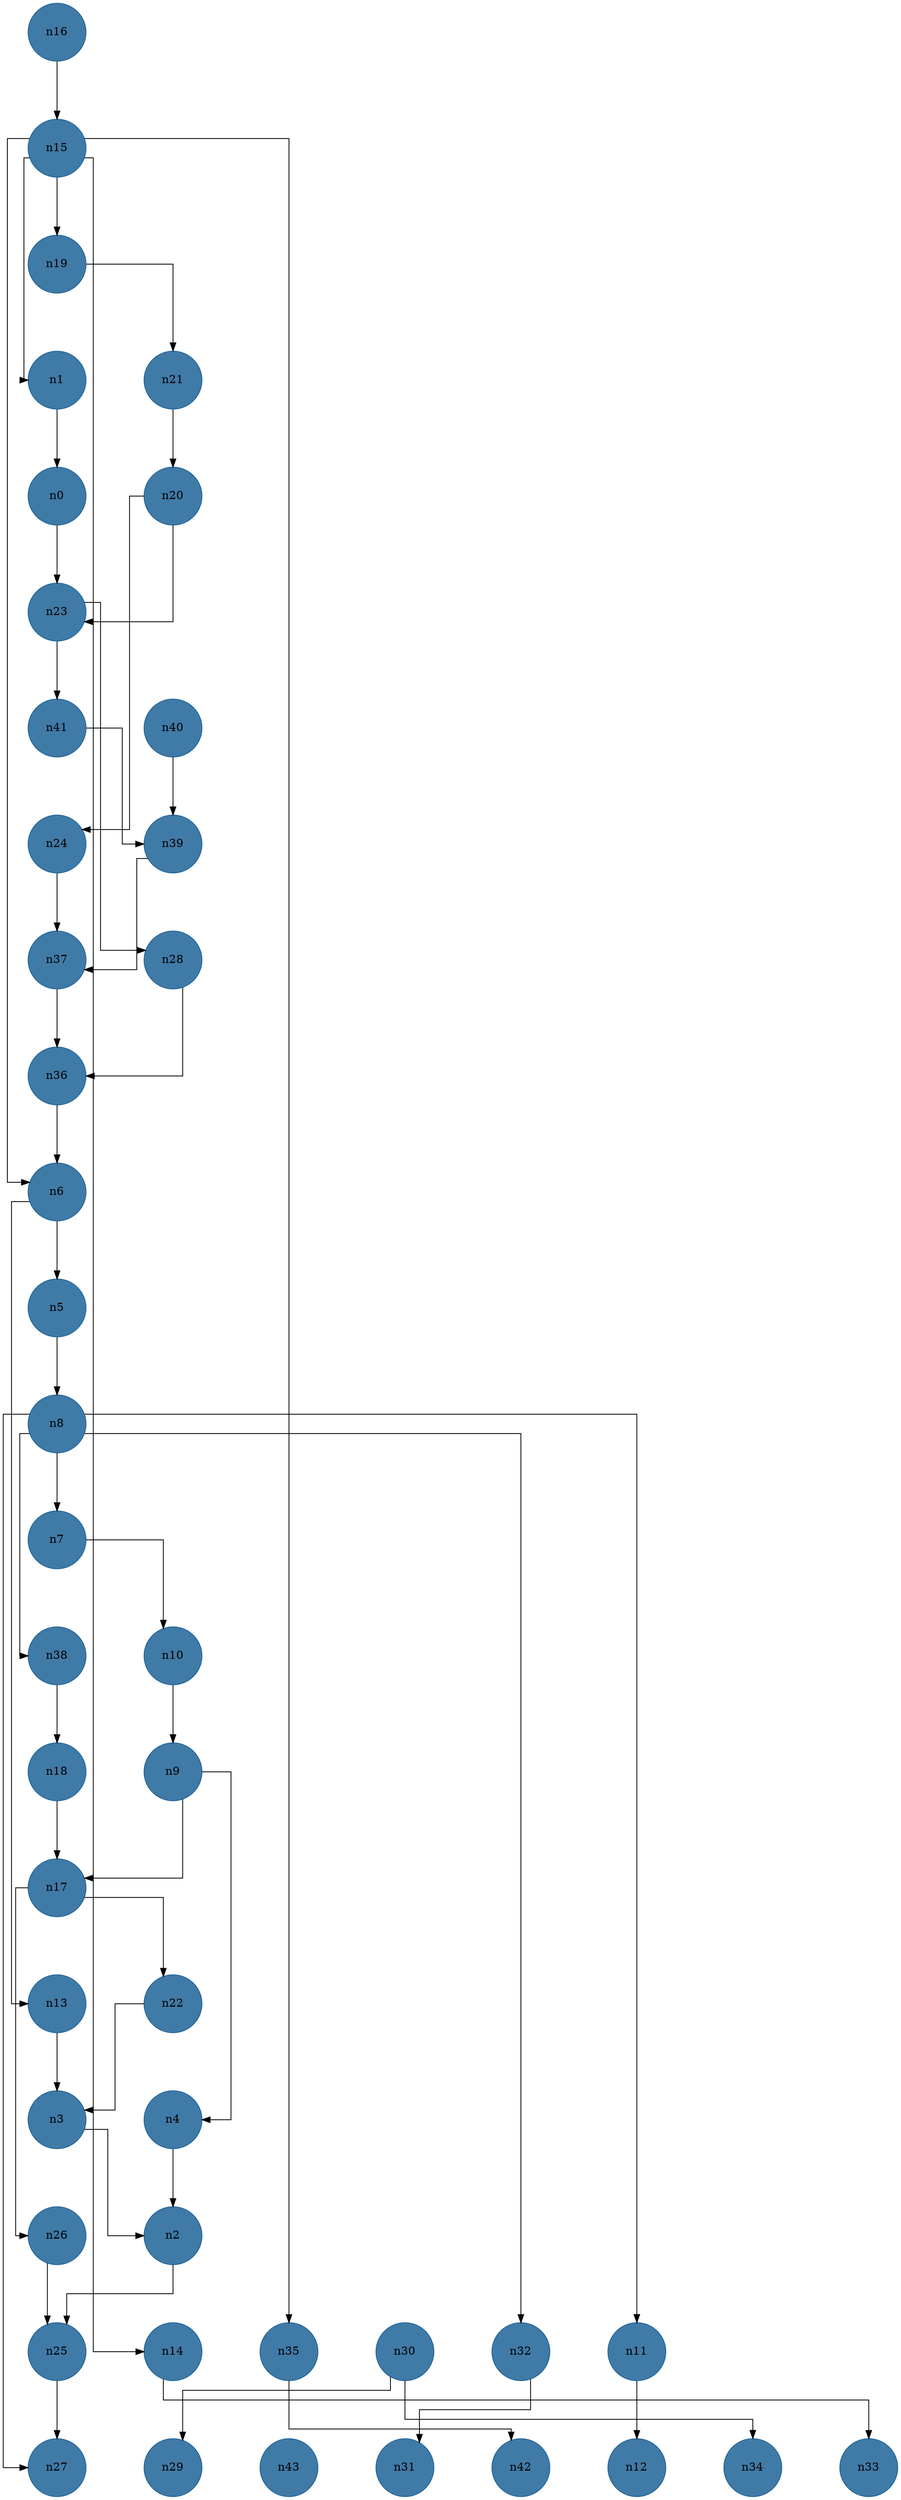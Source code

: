 //do not use DOT to generate pdf use NEATO or FDP
digraph{
layout="neato";
splines="ortho";
n16[shape="ellipse", style="filled", color="#004E8ABF", pos="0,44!", height="1", width="1"];
n16 -> n15;
n15[shape="ellipse", style="filled", color="#004E8ABF", pos="0,42!", height="1", width="1"];
n15 -> n14;
n15 -> n35;
n15 -> n1;
n15 -> n19;
n15 -> n6;
n19[shape="ellipse", style="filled", color="#004E8ABF", pos="0,40!", height="1", width="1"];
n19 -> n21;
n1[shape="ellipse", style="filled", color="#004E8ABF", pos="0,38!", height="1", width="1"];
n1 -> n0;
n21[shape="ellipse", style="filled", color="#004E8ABF", pos="2,38!", height="1", width="1"];
n21 -> n20;
n0[shape="ellipse", style="filled", color="#004E8ABF", pos="0,36!", height="1", width="1"];
n0 -> n23;
n20[shape="ellipse", style="filled", color="#004E8ABF", pos="2,36!", height="1", width="1"];
n20 -> n24;
n20 -> n23;
n23[shape="ellipse", style="filled", color="#004E8ABF", pos="0,34!", height="1", width="1"];
n23 -> n28;
n23 -> n41;
n41[shape="ellipse", style="filled", color="#004E8ABF", pos="0,32!", height="1", width="1"];
n41 -> n39;
n40[shape="ellipse", style="filled", color="#004E8ABF", pos="2,32!", height="1", width="1"];
n40 -> n39;
n24[shape="ellipse", style="filled", color="#004E8ABF", pos="0,30!", height="1", width="1"];
n24 -> n37;
n39[shape="ellipse", style="filled", color="#004E8ABF", pos="2,30!", height="1", width="1"];
n39 -> n37;
n37[shape="ellipse", style="filled", color="#004E8ABF", pos="0,28!", height="1", width="1"];
n37 -> n36;
n28[shape="ellipse", style="filled", color="#004E8ABF", pos="2,28!", height="1", width="1"];
n28 -> n36;
n36[shape="ellipse", style="filled", color="#004E8ABF", pos="0,26!", height="1", width="1"];
n36 -> n6;
n6[shape="ellipse", style="filled", color="#004E8ABF", pos="0,24!", height="1", width="1"];
n6 -> n13;
n6 -> n5;
n5[shape="ellipse", style="filled", color="#004E8ABF", pos="0,22!", height="1", width="1"];
n5 -> n8;
n8[shape="ellipse", style="filled", color="#004E8ABF", pos="0,20!", height="1", width="1"];
n8 -> n27;
n8 -> n38;
n8 -> n7;
n8 -> n32;
n8 -> n11;
n7[shape="ellipse", style="filled", color="#004E8ABF", pos="0,18!", height="1", width="1"];
n7 -> n10;
n38[shape="ellipse", style="filled", color="#004E8ABF", pos="0,16!", height="1", width="1"];
n38 -> n18;
n10[shape="ellipse", style="filled", color="#004E8ABF", pos="2,16!", height="1", width="1"];
n10 -> n9;
n18[shape="ellipse", style="filled", color="#004E8ABF", pos="0,14!", height="1", width="1"];
n18 -> n17;
n9[shape="ellipse", style="filled", color="#004E8ABF", pos="2,14!", height="1", width="1"];
n9 -> n17;
n9 -> n4;
n17[shape="ellipse", style="filled", color="#004E8ABF", pos="0,12!", height="1", width="1"];
n17 -> n26;
n17 -> n22;
n13[shape="ellipse", style="filled", color="#004E8ABF", pos="0,10!", height="1", width="1"];
n13 -> n3;
n22[shape="ellipse", style="filled", color="#004E8ABF", pos="2,10!", height="1", width="1"];
n22 -> n3;
n3[shape="ellipse", style="filled", color="#004E8ABF", pos="0,8!", height="1", width="1"];
n3 -> n2;
n4[shape="ellipse", style="filled", color="#004E8ABF", pos="2,8!", height="1", width="1"];
n4 -> n2;
n26[shape="ellipse", style="filled", color="#004E8ABF", pos="0,6!", height="1", width="1"];
n26 -> n25;
n2[shape="ellipse", style="filled", color="#004E8ABF", pos="2,6!", height="1", width="1"];
n2 -> n25;
n25[shape="ellipse", style="filled", color="#004E8ABF", pos="0,4!", height="1", width="1"];
n25 -> n27;
n14[shape="ellipse", style="filled", color="#004E8ABF", pos="2,4!", height="1", width="1"];
n14 -> n33;
n35[shape="ellipse", style="filled", color="#004E8ABF", pos="4,4!", height="1", width="1"];
n35 -> n42;
n30[shape="ellipse", style="filled", color="#004E8ABF", pos="6,4!", height="1", width="1"];
n30 -> n29;
n30 -> n34;
n32[shape="ellipse", style="filled", color="#004E8ABF", pos="8,4!", height="1", width="1"];
n32 -> n31;
n11[shape="ellipse", style="filled", color="#004E8ABF", pos="10,4!", height="1", width="1"];
n11 -> n12;
n27[shape="ellipse", style="filled", color="#004E8ABF", pos="0,2!", height="1", width="1"];
n29[shape="ellipse", style="filled", color="#004E8ABF", pos="2,2!", height="1", width="1"];
n43[shape="ellipse", style="filled", color="#004E8ABF", pos="4,2!", height="1", width="1"];
n31[shape="ellipse", style="filled", color="#004E8ABF", pos="6,2!", height="1", width="1"];
n42[shape="ellipse", style="filled", color="#004E8ABF", pos="8,2!", height="1", width="1"];
n12[shape="ellipse", style="filled", color="#004E8ABF", pos="10,2!", height="1", width="1"];
n34[shape="ellipse", style="filled", color="#004E8ABF", pos="12,2!", height="1", width="1"];
n33[shape="ellipse", style="filled", color="#004E8ABF", pos="14,2!", height="1", width="1"];
}